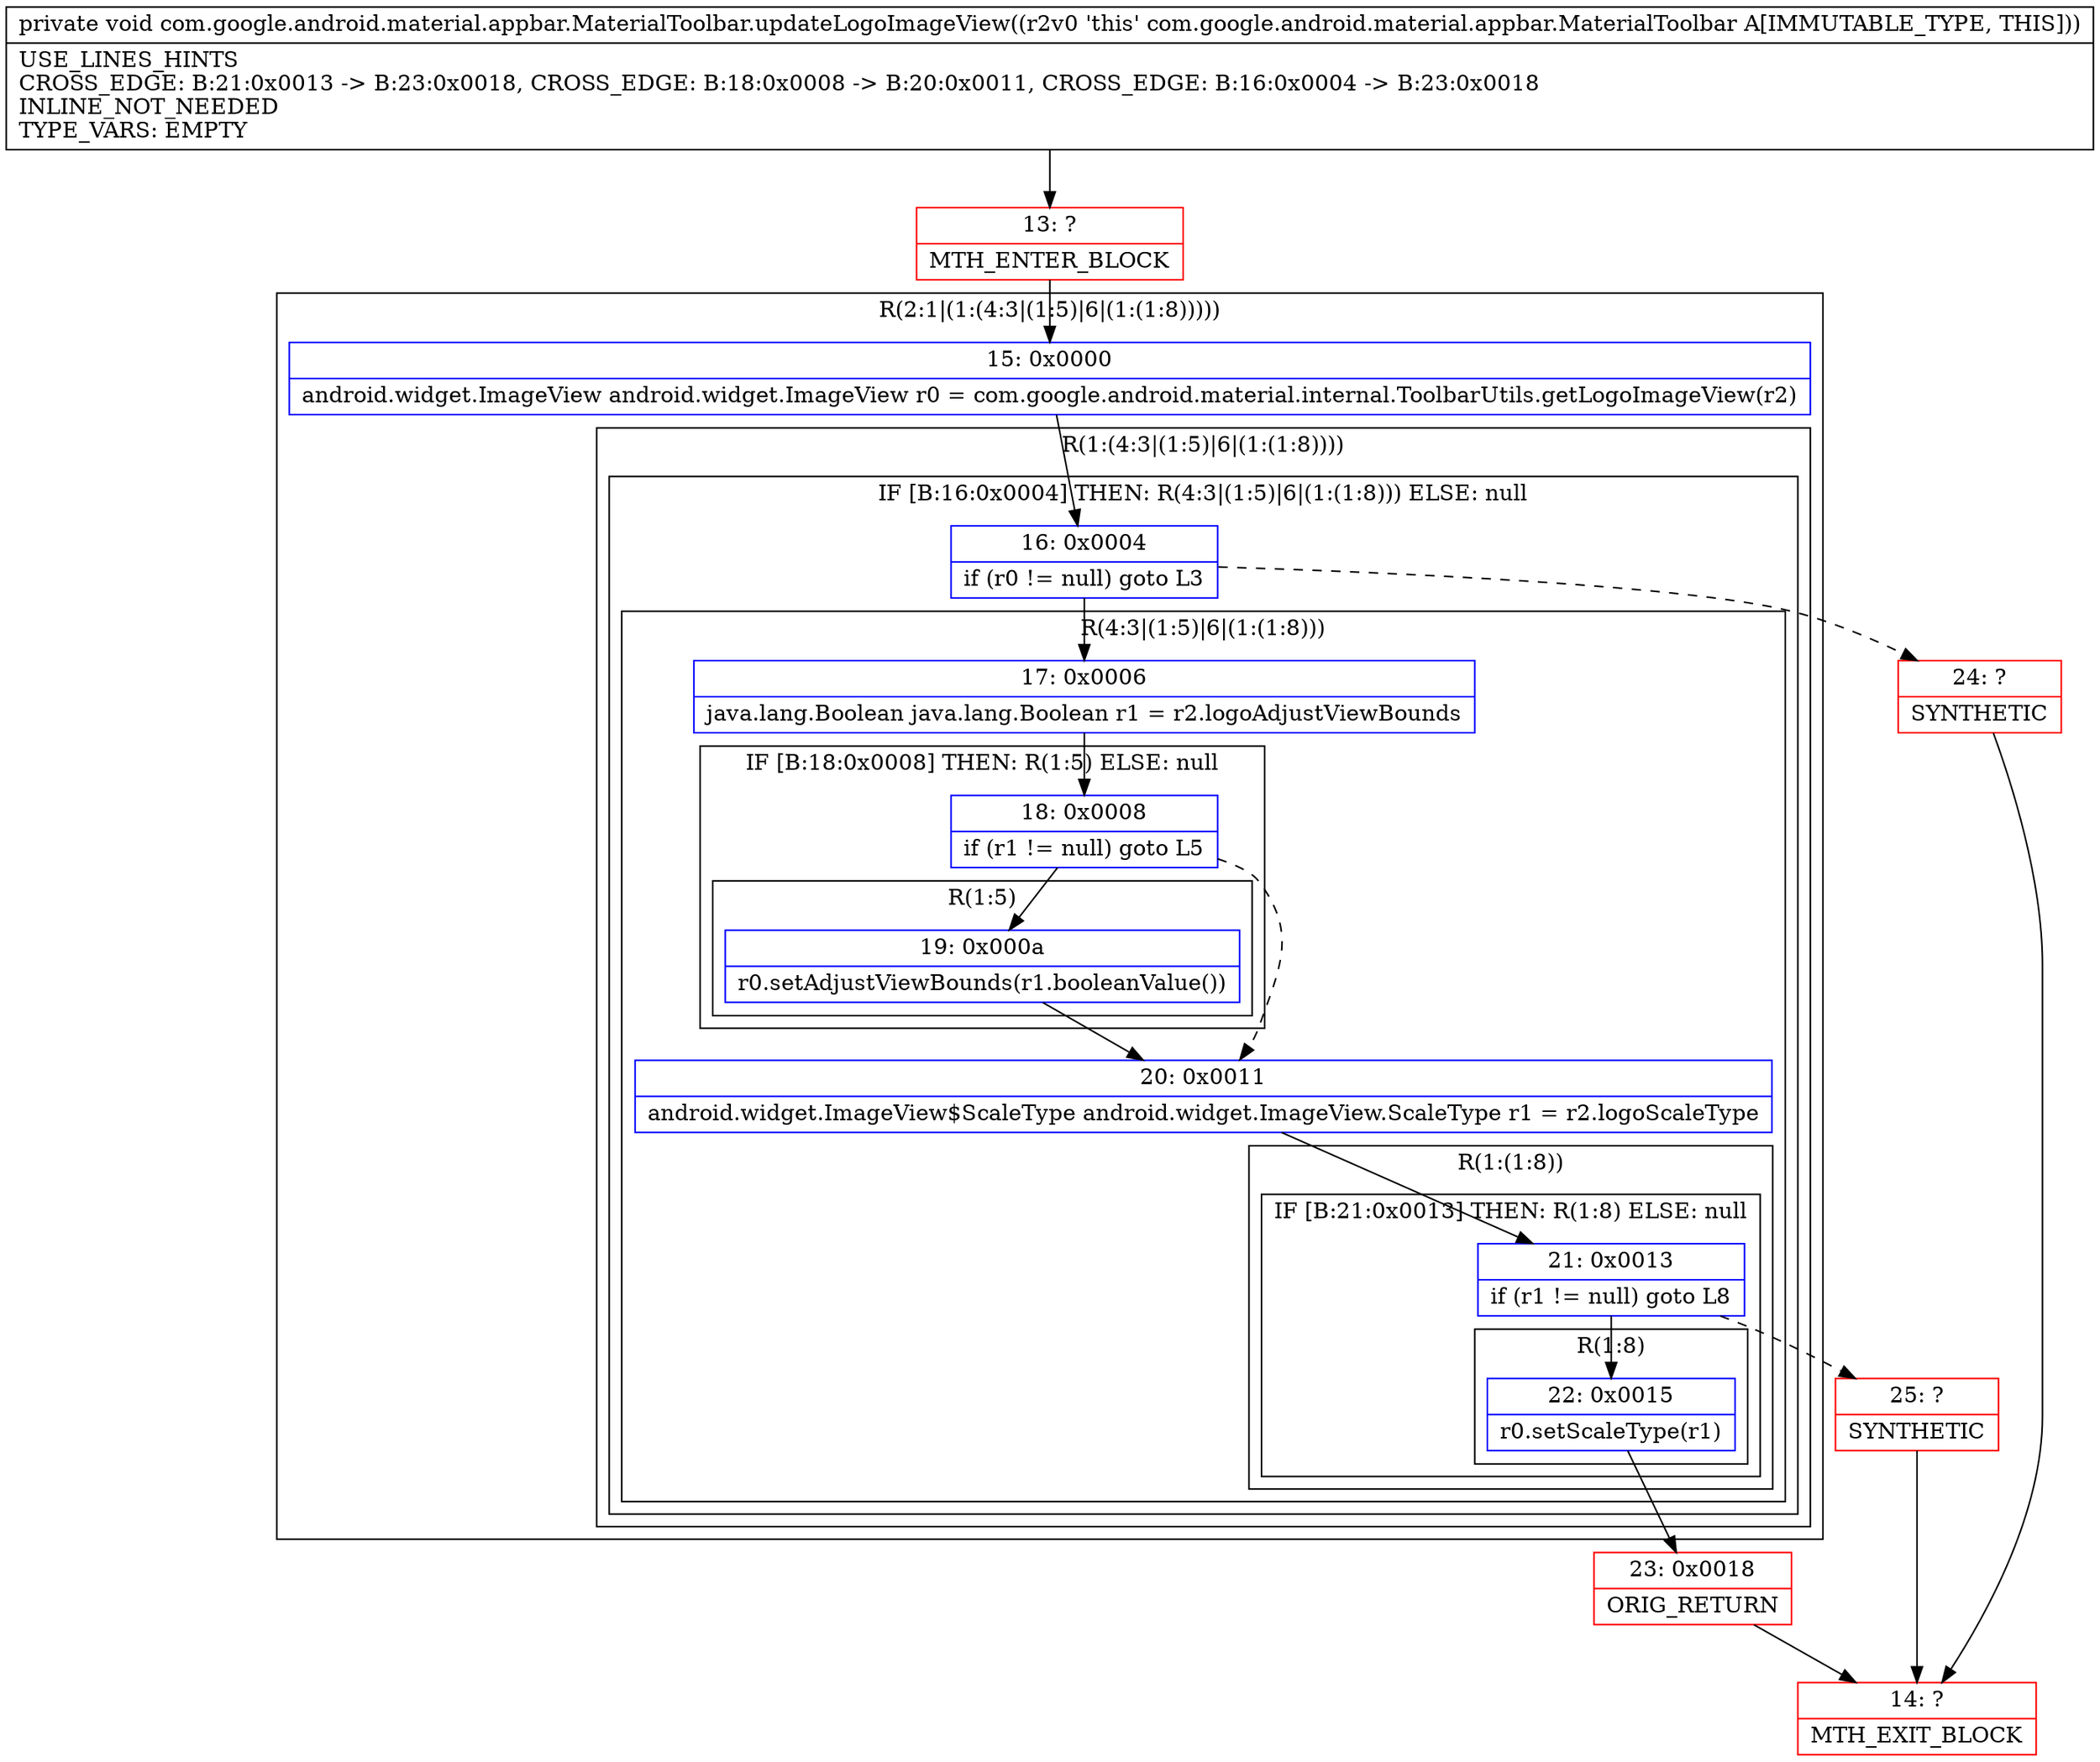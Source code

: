 digraph "CFG forcom.google.android.material.appbar.MaterialToolbar.updateLogoImageView()V" {
subgraph cluster_Region_1887728992 {
label = "R(2:1|(1:(4:3|(1:5)|6|(1:(1:8)))))";
node [shape=record,color=blue];
Node_15 [shape=record,label="{15\:\ 0x0000|android.widget.ImageView android.widget.ImageView r0 = com.google.android.material.internal.ToolbarUtils.getLogoImageView(r2)\l}"];
subgraph cluster_Region_319588830 {
label = "R(1:(4:3|(1:5)|6|(1:(1:8))))";
node [shape=record,color=blue];
subgraph cluster_IfRegion_1745836823 {
label = "IF [B:16:0x0004] THEN: R(4:3|(1:5)|6|(1:(1:8))) ELSE: null";
node [shape=record,color=blue];
Node_16 [shape=record,label="{16\:\ 0x0004|if (r0 != null) goto L3\l}"];
subgraph cluster_Region_2070401205 {
label = "R(4:3|(1:5)|6|(1:(1:8)))";
node [shape=record,color=blue];
Node_17 [shape=record,label="{17\:\ 0x0006|java.lang.Boolean java.lang.Boolean r1 = r2.logoAdjustViewBounds\l}"];
subgraph cluster_IfRegion_1772284717 {
label = "IF [B:18:0x0008] THEN: R(1:5) ELSE: null";
node [shape=record,color=blue];
Node_18 [shape=record,label="{18\:\ 0x0008|if (r1 != null) goto L5\l}"];
subgraph cluster_Region_1952266524 {
label = "R(1:5)";
node [shape=record,color=blue];
Node_19 [shape=record,label="{19\:\ 0x000a|r0.setAdjustViewBounds(r1.booleanValue())\l}"];
}
}
Node_20 [shape=record,label="{20\:\ 0x0011|android.widget.ImageView$ScaleType android.widget.ImageView.ScaleType r1 = r2.logoScaleType\l}"];
subgraph cluster_Region_1502264336 {
label = "R(1:(1:8))";
node [shape=record,color=blue];
subgraph cluster_IfRegion_1957341916 {
label = "IF [B:21:0x0013] THEN: R(1:8) ELSE: null";
node [shape=record,color=blue];
Node_21 [shape=record,label="{21\:\ 0x0013|if (r1 != null) goto L8\l}"];
subgraph cluster_Region_681287603 {
label = "R(1:8)";
node [shape=record,color=blue];
Node_22 [shape=record,label="{22\:\ 0x0015|r0.setScaleType(r1)\l}"];
}
}
}
}
}
}
}
Node_13 [shape=record,color=red,label="{13\:\ ?|MTH_ENTER_BLOCK\l}"];
Node_23 [shape=record,color=red,label="{23\:\ 0x0018|ORIG_RETURN\l}"];
Node_14 [shape=record,color=red,label="{14\:\ ?|MTH_EXIT_BLOCK\l}"];
Node_25 [shape=record,color=red,label="{25\:\ ?|SYNTHETIC\l}"];
Node_24 [shape=record,color=red,label="{24\:\ ?|SYNTHETIC\l}"];
MethodNode[shape=record,label="{private void com.google.android.material.appbar.MaterialToolbar.updateLogoImageView((r2v0 'this' com.google.android.material.appbar.MaterialToolbar A[IMMUTABLE_TYPE, THIS]))  | USE_LINES_HINTS\lCROSS_EDGE: B:21:0x0013 \-\> B:23:0x0018, CROSS_EDGE: B:18:0x0008 \-\> B:20:0x0011, CROSS_EDGE: B:16:0x0004 \-\> B:23:0x0018\lINLINE_NOT_NEEDED\lTYPE_VARS: EMPTY\l}"];
MethodNode -> Node_13;Node_15 -> Node_16;
Node_16 -> Node_17;
Node_16 -> Node_24[style=dashed];
Node_17 -> Node_18;
Node_18 -> Node_19;
Node_18 -> Node_20[style=dashed];
Node_19 -> Node_20;
Node_20 -> Node_21;
Node_21 -> Node_22;
Node_21 -> Node_25[style=dashed];
Node_22 -> Node_23;
Node_13 -> Node_15;
Node_23 -> Node_14;
Node_25 -> Node_14;
Node_24 -> Node_14;
}


